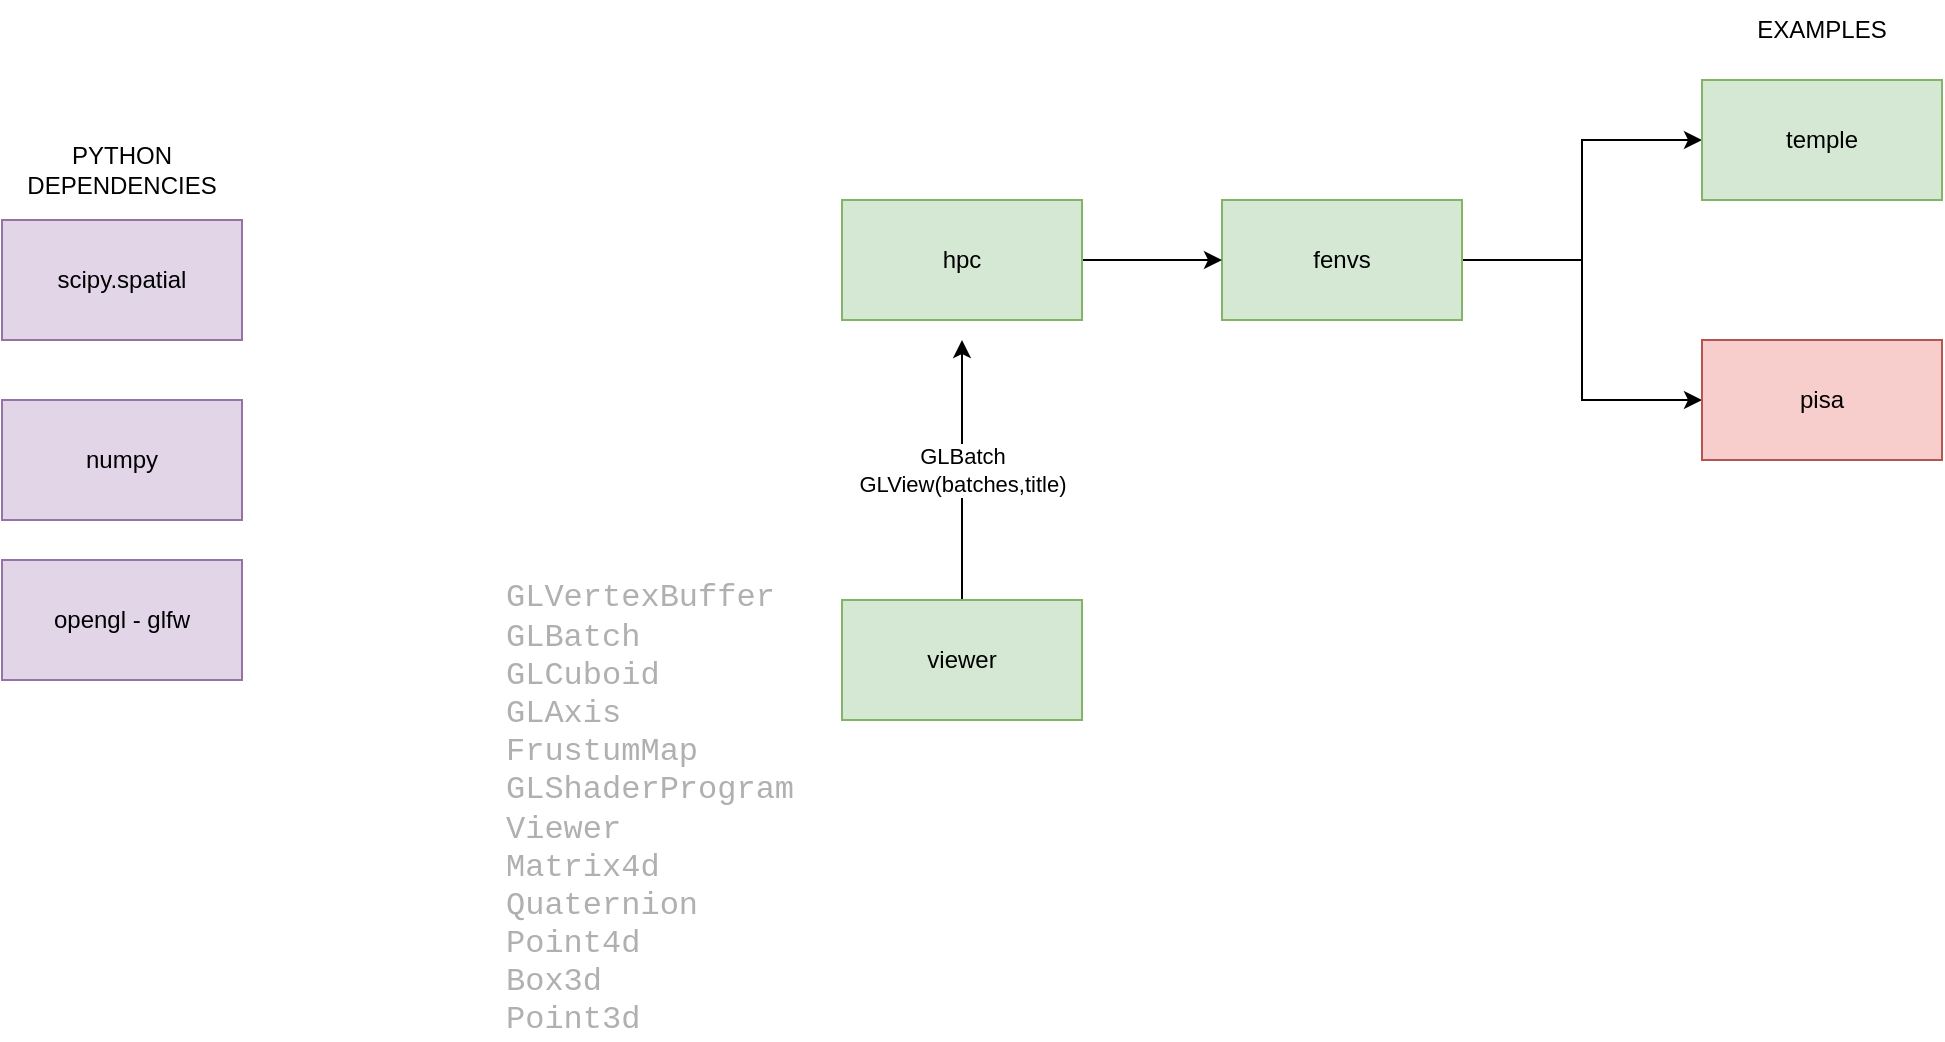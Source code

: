 <mxfile version="13.6.2" type="device"><diagram name="Page-1" id="ielSr0HS4vTWiCieWF9U"><mxGraphModel dx="2118" dy="942" grid="1" gridSize="10" guides="1" tooltips="1" connect="1" arrows="1" fold="1" page="1" pageScale="1" pageWidth="850" pageHeight="1100" math="0" shadow="0"><root><mxCell id="0"/><mxCell id="1" parent="0"/><mxCell id="CRbz346WbuxwaEUrED9U-36" style="edgeStyle=orthogonalEdgeStyle;rounded=0;orthogonalLoop=1;jettySize=auto;html=1;entryX=0;entryY=0.5;entryDx=0;entryDy=0;" parent="1" source="CRbz346WbuxwaEUrED9U-1" target="CRbz346WbuxwaEUrED9U-13" edge="1"><mxGeometry relative="1" as="geometry"/></mxCell><mxCell id="CRbz346WbuxwaEUrED9U-38" style="edgeStyle=orthogonalEdgeStyle;rounded=0;orthogonalLoop=1;jettySize=auto;html=1;entryX=0;entryY=0.5;entryDx=0;entryDy=0;" parent="1" source="CRbz346WbuxwaEUrED9U-1" target="CRbz346WbuxwaEUrED9U-15" edge="1"><mxGeometry relative="1" as="geometry"/></mxCell><mxCell id="CRbz346WbuxwaEUrED9U-1" value="fenvs" style="rounded=0;whiteSpace=wrap;html=1;fillColor=#d5e8d4;strokeColor=#82b366;" parent="1" vertex="1"><mxGeometry x="260" y="150" width="120" height="60" as="geometry"/></mxCell><mxCell id="CRbz346WbuxwaEUrED9U-9" style="edgeStyle=orthogonalEdgeStyle;rounded=0;orthogonalLoop=1;jettySize=auto;html=1;entryX=0;entryY=0.5;entryDx=0;entryDy=0;" parent="1" source="CRbz346WbuxwaEUrED9U-2" target="CRbz346WbuxwaEUrED9U-1" edge="1"><mxGeometry relative="1" as="geometry"/></mxCell><mxCell id="CRbz346WbuxwaEUrED9U-2" value="hpc" style="rounded=0;whiteSpace=wrap;html=1;fillColor=#d5e8d4;strokeColor=#82b366;" parent="1" vertex="1"><mxGeometry x="70" y="150" width="120" height="60" as="geometry"/></mxCell><mxCell id="CRbz346WbuxwaEUrED9U-4" value="numpy" style="rounded=0;whiteSpace=wrap;html=1;fillColor=#e1d5e7;strokeColor=#9673a6;" parent="1" vertex="1"><mxGeometry x="-350" y="250" width="120" height="60" as="geometry"/></mxCell><mxCell id="CRbz346WbuxwaEUrED9U-11" value="scipy.spatial" style="rounded=0;whiteSpace=wrap;html=1;fillColor=#e1d5e7;strokeColor=#9673a6;" parent="1" vertex="1"><mxGeometry x="-350" y="160" width="120" height="60" as="geometry"/></mxCell><mxCell id="CRbz346WbuxwaEUrED9U-13" value="pisa" style="rounded=0;whiteSpace=wrap;html=1;fillColor=#f8cecc;strokeColor=#b85450;" parent="1" vertex="1"><mxGeometry x="500" y="220" width="120" height="60" as="geometry"/></mxCell><mxCell id="CRbz346WbuxwaEUrED9U-15" value="temple" style="rounded=0;whiteSpace=wrap;html=1;fillColor=#d5e8d4;strokeColor=#82b366;" parent="1" vertex="1"><mxGeometry x="500" y="90" width="120" height="60" as="geometry"/></mxCell><mxCell id="CRbz346WbuxwaEUrED9U-23" value="GLBatch&lt;br&gt;GLView(batches,title)" style="edgeStyle=orthogonalEdgeStyle;rounded=0;orthogonalLoop=1;jettySize=auto;html=1;" parent="1" source="CRbz346WbuxwaEUrED9U-17" edge="1"><mxGeometry relative="1" as="geometry"><mxPoint x="130" y="220" as="targetPoint"/></mxGeometry></mxCell><mxCell id="CRbz346WbuxwaEUrED9U-17" value="viewer" style="rounded=0;whiteSpace=wrap;html=1;fillColor=#d5e8d4;strokeColor=#82b366;" parent="1" vertex="1"><mxGeometry x="70" y="350" width="120" height="60" as="geometry"/></mxCell><mxCell id="CRbz346WbuxwaEUrED9U-20" value="opengl - glfw" style="rounded=0;whiteSpace=wrap;html=1;fillColor=#e1d5e7;strokeColor=#9673a6;" parent="1" vertex="1"><mxGeometry x="-350" y="330" width="120" height="60" as="geometry"/></mxCell><mxCell id="CRbz346WbuxwaEUrED9U-26" value="EXAMPLES" style="text;html=1;strokeColor=none;fillColor=none;align=center;verticalAlign=middle;whiteSpace=wrap;rounded=0;" parent="1" vertex="1"><mxGeometry x="530" y="50" width="60" height="30" as="geometry"/></mxCell><mxCell id="CRbz346WbuxwaEUrED9U-28" value="PYTHON DEPENDENCIES" style="text;html=1;strokeColor=none;fillColor=none;align=center;verticalAlign=middle;whiteSpace=wrap;rounded=0;" parent="1" vertex="1"><mxGeometry x="-320" y="120" width="60" height="30" as="geometry"/></mxCell><mxCell id="CRbz346WbuxwaEUrED9U-30" value="&lt;div style=&quot;font-size: 16px;&quot;&gt;&lt;/div&gt;GLVertexBuffer&lt;br&gt;GLBatch&lt;br&gt;GLCuboid&lt;br&gt;GLAxis&lt;br&gt;FrustumMap&lt;br&gt;GLShaderProgram&lt;br&gt;Viewer&lt;br&gt;Matrix4d&lt;br&gt;Quaternion&lt;br&gt;Point4d&lt;br&gt;Box3d&lt;br&gt;Point3d" style="text;html=1;strokeColor=none;fillColor=none;align=left;verticalAlign=middle;whiteSpace=wrap;rounded=0;fontSize=16;fontFamily=Courier New;fontColor=#B0B0B0;" parent="1" vertex="1"><mxGeometry x="-100" y="340" width="230" height="230" as="geometry"/></mxCell></root></mxGraphModel></diagram></mxfile>